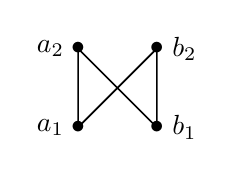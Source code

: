 \begin{tikzpicture}[->,>=latex,node distance=1em,semithick]

\node (a) at (0,0) {$\bullet$};
\node (b) at (1,0) {$\bullet$};
\node (a2) at (0,1) {$\bullet$};
\node (b2) at (1,1) {$\bullet$};

\node at (0.5,-0.4) {};

\node [left of=a] {$a_1$};
\node [right of=b] {$b_1$};
\node [left of=a2] {$a_2$};
\node [right of=b2] {$b_2$};

\path [draw,-]
    (a.center) -- (a2.center)
    (a.center) -- (b2.center)
    (b.center) -- (a2.center)
    (b.center) -- (b2.center)
;

\end{tikzpicture}
